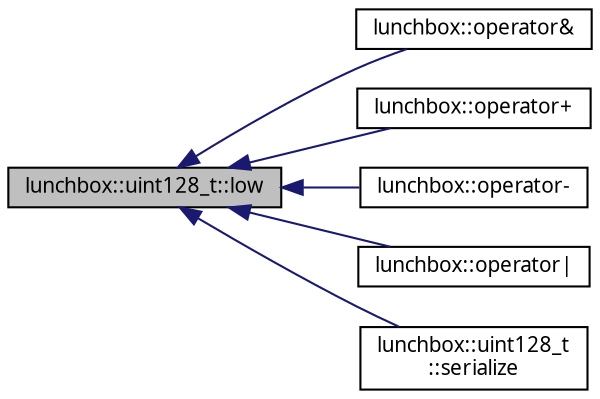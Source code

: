 digraph "lunchbox::uint128_t::low"
{
  edge [fontname="Sans",fontsize="10",labelfontname="Sans",labelfontsize="10"];
  node [fontname="Sans",fontsize="10",shape=record];
  rankdir="LR";
  Node1 [label="lunchbox::uint128_t::low",height=0.2,width=0.4,color="black", fillcolor="grey75", style="filled" fontcolor="black"];
  Node1 -> Node2 [dir="back",color="midnightblue",fontsize="10",style="solid",fontname="Sans"];
  Node2 [label="lunchbox::operator&",height=0.2,width=0.4,color="black", fillcolor="white", style="filled",URL="$namespacelunchbox.html#a8c2a22fc652cb93f0ad32850e69670f9",tooltip="Bitwise and operation on two 128 bit values. "];
  Node1 -> Node3 [dir="back",color="midnightblue",fontsize="10",style="solid",fontname="Sans"];
  Node3 [label="lunchbox::operator+",height=0.2,width=0.4,color="black", fillcolor="white", style="filled",URL="$namespacelunchbox.html#a2266ac6b50bb56760ec7ea69d08ab76f",tooltip="Add a 64 bit value to a 128 bit value. "];
  Node1 -> Node4 [dir="back",color="midnightblue",fontsize="10",style="solid",fontname="Sans"];
  Node4 [label="lunchbox::operator-",height=0.2,width=0.4,color="black", fillcolor="white", style="filled",URL="$namespacelunchbox.html#a0dba53ad3b35f9dab5ada75f0b84a2da",tooltip="Subtract a 64 bit value from a 128 bit value. "];
  Node1 -> Node5 [dir="back",color="midnightblue",fontsize="10",style="solid",fontname="Sans"];
  Node5 [label="lunchbox::operator\|",height=0.2,width=0.4,color="black", fillcolor="white", style="filled",URL="$namespacelunchbox.html#a4647348f5e2c23d06a060f8e5d570029",tooltip="Bitwise or operation on two 128 bit values. "];
  Node1 -> Node6 [dir="back",color="midnightblue",fontsize="10",style="solid",fontname="Sans"];
  Node6 [label="lunchbox::uint128_t\l::serialize",height=0.2,width=0.4,color="black", fillcolor="white", style="filled",URL="$classlunchbox_1_1uint128__t.html#aa7dded089858b8a5e6bba21a3eba22a5",tooltip="Serialize this object to a boost archive. "];
}
